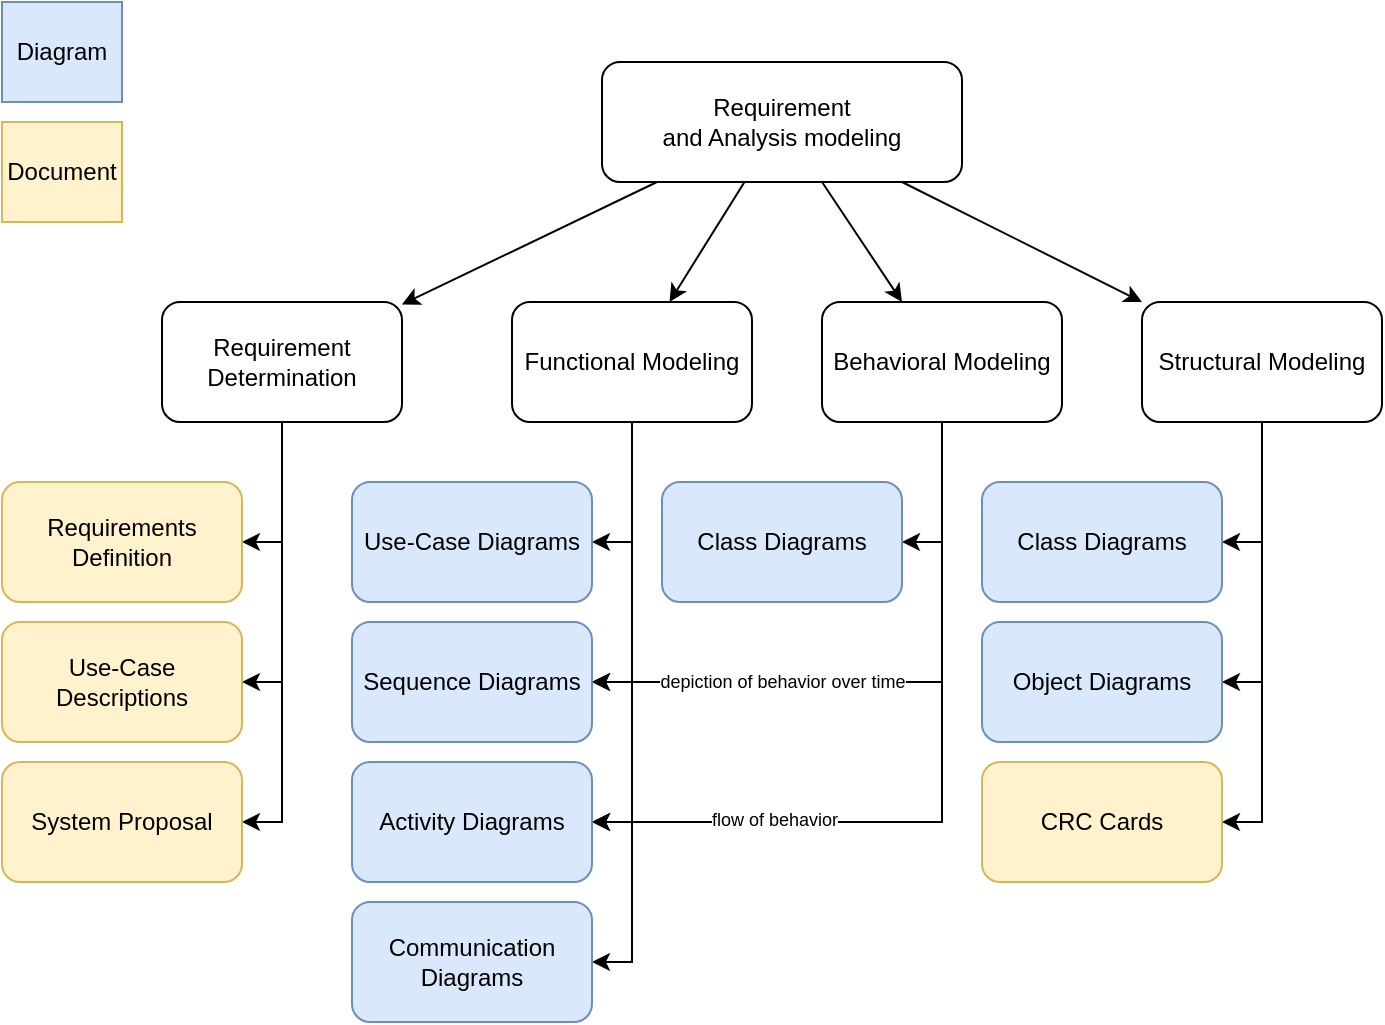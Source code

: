 <mxfile version="23.0.2" type="github">
  <diagram name="Requirement and Analysis modeling" id="6AoinUn0qcbcdu-xhCZd">
    <mxGraphModel dx="871" dy="528" grid="1" gridSize="10" guides="1" tooltips="1" connect="1" arrows="1" fold="1" page="1" pageScale="1" pageWidth="1000" pageHeight="700" math="0" shadow="0">
      <root>
        <mxCell id="0" />
        <mxCell id="1" parent="0" />
        <mxCell id="26JcNh-beGzwlRqYraIm-18" style="rounded=0;orthogonalLoop=1;jettySize=auto;html=1;" parent="1" source="26JcNh-beGzwlRqYraIm-2" target="26JcNh-beGzwlRqYraIm-11" edge="1">
          <mxGeometry relative="1" as="geometry" />
        </mxCell>
        <mxCell id="26JcNh-beGzwlRqYraIm-19" style="rounded=0;orthogonalLoop=1;jettySize=auto;html=1;" parent="1" source="26JcNh-beGzwlRqYraIm-2" target="26JcNh-beGzwlRqYraIm-13" edge="1">
          <mxGeometry relative="1" as="geometry" />
        </mxCell>
        <mxCell id="26JcNh-beGzwlRqYraIm-20" style="rounded=0;orthogonalLoop=1;jettySize=auto;html=1;" parent="1" source="26JcNh-beGzwlRqYraIm-2" target="26JcNh-beGzwlRqYraIm-15" edge="1">
          <mxGeometry relative="1" as="geometry" />
        </mxCell>
        <mxCell id="26JcNh-beGzwlRqYraIm-21" style="rounded=0;orthogonalLoop=1;jettySize=auto;html=1;" parent="1" source="26JcNh-beGzwlRqYraIm-2" target="26JcNh-beGzwlRqYraIm-17" edge="1">
          <mxGeometry relative="1" as="geometry" />
        </mxCell>
        <mxCell id="26JcNh-beGzwlRqYraIm-2" value="&lt;div&gt;Requirement&lt;/div&gt;&lt;div&gt;and Analysis modeling&lt;/div&gt;" style="rounded=1;whiteSpace=wrap;html=1;" parent="1" vertex="1">
          <mxGeometry x="450" y="110" width="180" height="60" as="geometry" />
        </mxCell>
        <mxCell id="26JcNh-beGzwlRqYraIm-8" value="Diagram" style="rounded=0;whiteSpace=wrap;html=1;fillColor=#dae8fc;strokeColor=#6c8ebf;" parent="1" vertex="1">
          <mxGeometry x="150" y="80" width="60" height="50" as="geometry" />
        </mxCell>
        <mxCell id="26JcNh-beGzwlRqYraIm-9" value="Document" style="rounded=0;whiteSpace=wrap;html=1;fillColor=#fff2cc;strokeColor=#d6b656;" parent="1" vertex="1">
          <mxGeometry x="150" y="140" width="60" height="50" as="geometry" />
        </mxCell>
        <mxCell id="26JcNh-beGzwlRqYraIm-23" style="edgeStyle=orthogonalEdgeStyle;rounded=0;orthogonalLoop=1;jettySize=auto;html=1;" parent="1" source="26JcNh-beGzwlRqYraIm-11" target="26JcNh-beGzwlRqYraIm-22" edge="1">
          <mxGeometry relative="1" as="geometry">
            <Array as="points">
              <mxPoint x="290" y="350" />
            </Array>
          </mxGeometry>
        </mxCell>
        <mxCell id="26JcNh-beGzwlRqYraIm-27" style="edgeStyle=orthogonalEdgeStyle;rounded=0;orthogonalLoop=1;jettySize=auto;html=1;entryX=1;entryY=0.5;entryDx=0;entryDy=0;" parent="1" source="26JcNh-beGzwlRqYraIm-11" target="26JcNh-beGzwlRqYraIm-24" edge="1">
          <mxGeometry relative="1" as="geometry" />
        </mxCell>
        <mxCell id="26JcNh-beGzwlRqYraIm-28" style="edgeStyle=orthogonalEdgeStyle;rounded=0;orthogonalLoop=1;jettySize=auto;html=1;entryX=1;entryY=0.5;entryDx=0;entryDy=0;" parent="1" source="26JcNh-beGzwlRqYraIm-11" target="26JcNh-beGzwlRqYraIm-26" edge="1">
          <mxGeometry relative="1" as="geometry" />
        </mxCell>
        <mxCell id="26JcNh-beGzwlRqYraIm-11" value="Requirement Determination" style="rounded=1;whiteSpace=wrap;html=1;" parent="1" vertex="1">
          <mxGeometry x="230" y="230" width="120" height="60" as="geometry" />
        </mxCell>
        <mxCell id="26JcNh-beGzwlRqYraIm-30" style="edgeStyle=orthogonalEdgeStyle;rounded=0;orthogonalLoop=1;jettySize=auto;html=1;entryX=1;entryY=0.5;entryDx=0;entryDy=0;" parent="1" source="26JcNh-beGzwlRqYraIm-13" target="26JcNh-beGzwlRqYraIm-29" edge="1">
          <mxGeometry relative="1" as="geometry" />
        </mxCell>
        <mxCell id="26JcNh-beGzwlRqYraIm-32" style="edgeStyle=orthogonalEdgeStyle;rounded=0;orthogonalLoop=1;jettySize=auto;html=1;entryX=1;entryY=0.5;entryDx=0;entryDy=0;" parent="1" source="26JcNh-beGzwlRqYraIm-13" target="26JcNh-beGzwlRqYraIm-31" edge="1">
          <mxGeometry relative="1" as="geometry" />
        </mxCell>
        <mxCell id="26JcNh-beGzwlRqYraIm-35" style="edgeStyle=orthogonalEdgeStyle;rounded=0;orthogonalLoop=1;jettySize=auto;html=1;entryX=1;entryY=0.5;entryDx=0;entryDy=0;" parent="1" source="26JcNh-beGzwlRqYraIm-13" target="26JcNh-beGzwlRqYraIm-33" edge="1">
          <mxGeometry relative="1" as="geometry" />
        </mxCell>
        <mxCell id="26JcNh-beGzwlRqYraIm-36" style="edgeStyle=orthogonalEdgeStyle;rounded=0;orthogonalLoop=1;jettySize=auto;html=1;entryX=1;entryY=0.5;entryDx=0;entryDy=0;" parent="1" source="26JcNh-beGzwlRqYraIm-13" target="26JcNh-beGzwlRqYraIm-34" edge="1">
          <mxGeometry relative="1" as="geometry" />
        </mxCell>
        <mxCell id="26JcNh-beGzwlRqYraIm-13" value="Functional Modeling" style="rounded=1;whiteSpace=wrap;html=1;" parent="1" vertex="1">
          <mxGeometry x="405" y="230" width="120" height="60" as="geometry" />
        </mxCell>
        <mxCell id="26JcNh-beGzwlRqYraIm-42" style="edgeStyle=orthogonalEdgeStyle;rounded=0;orthogonalLoop=1;jettySize=auto;html=1;entryX=1;entryY=0.5;entryDx=0;entryDy=0;" parent="1" source="26JcNh-beGzwlRqYraIm-15" target="26JcNh-beGzwlRqYraIm-37" edge="1">
          <mxGeometry relative="1" as="geometry" />
        </mxCell>
        <mxCell id="26JcNh-beGzwlRqYraIm-43" style="edgeStyle=orthogonalEdgeStyle;rounded=0;orthogonalLoop=1;jettySize=auto;html=1;entryX=1;entryY=0.5;entryDx=0;entryDy=0;" parent="1" source="26JcNh-beGzwlRqYraIm-15" target="26JcNh-beGzwlRqYraIm-38" edge="1">
          <mxGeometry relative="1" as="geometry" />
        </mxCell>
        <mxCell id="26JcNh-beGzwlRqYraIm-45" style="edgeStyle=orthogonalEdgeStyle;rounded=0;orthogonalLoop=1;jettySize=auto;html=1;entryX=1;entryY=0.5;entryDx=0;entryDy=0;" parent="1" source="26JcNh-beGzwlRqYraIm-15" target="26JcNh-beGzwlRqYraIm-39" edge="1">
          <mxGeometry relative="1" as="geometry" />
        </mxCell>
        <mxCell id="26JcNh-beGzwlRqYraIm-15" value="Structural Modeling" style="rounded=1;whiteSpace=wrap;html=1;" parent="1" vertex="1">
          <mxGeometry x="720" y="230" width="120" height="60" as="geometry" />
        </mxCell>
        <mxCell id="26JcNh-beGzwlRqYraIm-51" style="edgeStyle=orthogonalEdgeStyle;rounded=0;orthogonalLoop=1;jettySize=auto;html=1;entryX=1;entryY=0.5;entryDx=0;entryDy=0;" parent="1" source="26JcNh-beGzwlRqYraIm-17" target="26JcNh-beGzwlRqYraIm-48" edge="1">
          <mxGeometry relative="1" as="geometry" />
        </mxCell>
        <mxCell id="26JcNh-beGzwlRqYraIm-67" style="edgeStyle=orthogonalEdgeStyle;rounded=0;orthogonalLoop=1;jettySize=auto;html=1;entryX=1;entryY=0.5;entryDx=0;entryDy=0;" parent="1" source="26JcNh-beGzwlRqYraIm-17" target="26JcNh-beGzwlRqYraIm-31" edge="1">
          <mxGeometry relative="1" as="geometry">
            <Array as="points">
              <mxPoint x="620" y="420" />
            </Array>
          </mxGeometry>
        </mxCell>
        <mxCell id="26JcNh-beGzwlRqYraIm-69" value="&lt;font style=&quot;font-size: 9px;&quot;&gt;depiction of behavior over time&lt;/font&gt;" style="edgeLabel;html=1;align=center;verticalAlign=middle;resizable=0;points=[];" parent="26JcNh-beGzwlRqYraIm-67" vertex="1" connectable="0">
          <mxGeometry x="0.377" y="3" relative="1" as="geometry">
            <mxPoint y="-4" as="offset" />
          </mxGeometry>
        </mxCell>
        <mxCell id="26JcNh-beGzwlRqYraIm-68" style="edgeStyle=orthogonalEdgeStyle;rounded=0;orthogonalLoop=1;jettySize=auto;html=1;entryX=1;entryY=0.5;entryDx=0;entryDy=0;" parent="1" source="26JcNh-beGzwlRqYraIm-17" target="26JcNh-beGzwlRqYraIm-33" edge="1">
          <mxGeometry relative="1" as="geometry">
            <Array as="points">
              <mxPoint x="620" y="490" />
            </Array>
          </mxGeometry>
        </mxCell>
        <mxCell id="26JcNh-beGzwlRqYraIm-70" value="&lt;font style=&quot;font-size: 9px;&quot;&gt; flow of behavior&lt;/font&gt;" style="edgeLabel;html=1;align=center;verticalAlign=middle;resizable=0;points=[];" parent="26JcNh-beGzwlRqYraIm-68" vertex="1" connectable="0">
          <mxGeometry x="0.515" y="3" relative="1" as="geometry">
            <mxPoint y="-5" as="offset" />
          </mxGeometry>
        </mxCell>
        <mxCell id="26JcNh-beGzwlRqYraIm-17" value="Behavioral Modeling" style="rounded=1;whiteSpace=wrap;html=1;" parent="1" vertex="1">
          <mxGeometry x="560" y="230" width="120" height="60" as="geometry" />
        </mxCell>
        <mxCell id="26JcNh-beGzwlRqYraIm-22" value="Requirements Definition" style="rounded=1;whiteSpace=wrap;html=1;fillColor=#fff2cc;strokeColor=#d6b656;" parent="1" vertex="1">
          <mxGeometry x="150" y="320" width="120" height="60" as="geometry" />
        </mxCell>
        <mxCell id="26JcNh-beGzwlRqYraIm-24" value="Use-Case Descriptions" style="rounded=1;whiteSpace=wrap;html=1;fillColor=#fff2cc;strokeColor=#d6b656;" parent="1" vertex="1">
          <mxGeometry x="150" y="390" width="120" height="60" as="geometry" />
        </mxCell>
        <mxCell id="26JcNh-beGzwlRqYraIm-26" value="System Proposal" style="rounded=1;whiteSpace=wrap;html=1;fillColor=#fff2cc;strokeColor=#d6b656;" parent="1" vertex="1">
          <mxGeometry x="150" y="460" width="120" height="60" as="geometry" />
        </mxCell>
        <mxCell id="26JcNh-beGzwlRqYraIm-29" value="Use-Case Diagrams" style="rounded=1;whiteSpace=wrap;html=1;fillColor=#dae8fc;strokeColor=#6c8ebf;" parent="1" vertex="1">
          <mxGeometry x="325" y="320" width="120" height="60" as="geometry" />
        </mxCell>
        <mxCell id="26JcNh-beGzwlRqYraIm-31" value="Sequence Diagrams" style="rounded=1;whiteSpace=wrap;html=1;fillColor=#dae8fc;strokeColor=#6c8ebf;" parent="1" vertex="1">
          <mxGeometry x="325" y="390" width="120" height="60" as="geometry" />
        </mxCell>
        <mxCell id="26JcNh-beGzwlRqYraIm-33" value="Activity Diagrams" style="rounded=1;whiteSpace=wrap;html=1;fillColor=#dae8fc;strokeColor=#6c8ebf;" parent="1" vertex="1">
          <mxGeometry x="325" y="460" width="120" height="60" as="geometry" />
        </mxCell>
        <mxCell id="26JcNh-beGzwlRqYraIm-34" value="Communication Diagrams" style="rounded=1;whiteSpace=wrap;html=1;fillColor=#dae8fc;strokeColor=#6c8ebf;" parent="1" vertex="1">
          <mxGeometry x="325" y="530" width="120" height="60" as="geometry" />
        </mxCell>
        <mxCell id="26JcNh-beGzwlRqYraIm-37" value="Class Diagrams" style="rounded=1;whiteSpace=wrap;html=1;fillColor=#dae8fc;strokeColor=#6c8ebf;" parent="1" vertex="1">
          <mxGeometry x="640" y="320" width="120" height="60" as="geometry" />
        </mxCell>
        <mxCell id="26JcNh-beGzwlRqYraIm-38" value="Object Diagrams" style="rounded=1;whiteSpace=wrap;html=1;fillColor=#dae8fc;strokeColor=#6c8ebf;" parent="1" vertex="1">
          <mxGeometry x="640" y="390" width="120" height="60" as="geometry" />
        </mxCell>
        <mxCell id="26JcNh-beGzwlRqYraIm-39" value="CRC Cards" style="rounded=1;whiteSpace=wrap;html=1;fillColor=#fff2cc;strokeColor=#d6b656;" parent="1" vertex="1">
          <mxGeometry x="640" y="460" width="120" height="60" as="geometry" />
        </mxCell>
        <mxCell id="26JcNh-beGzwlRqYraIm-48" value="Class Diagrams" style="rounded=1;whiteSpace=wrap;html=1;fillColor=#dae8fc;strokeColor=#6c8ebf;" parent="1" vertex="1">
          <mxGeometry x="480" y="320" width="120" height="60" as="geometry" />
        </mxCell>
      </root>
    </mxGraphModel>
  </diagram>
</mxfile>

